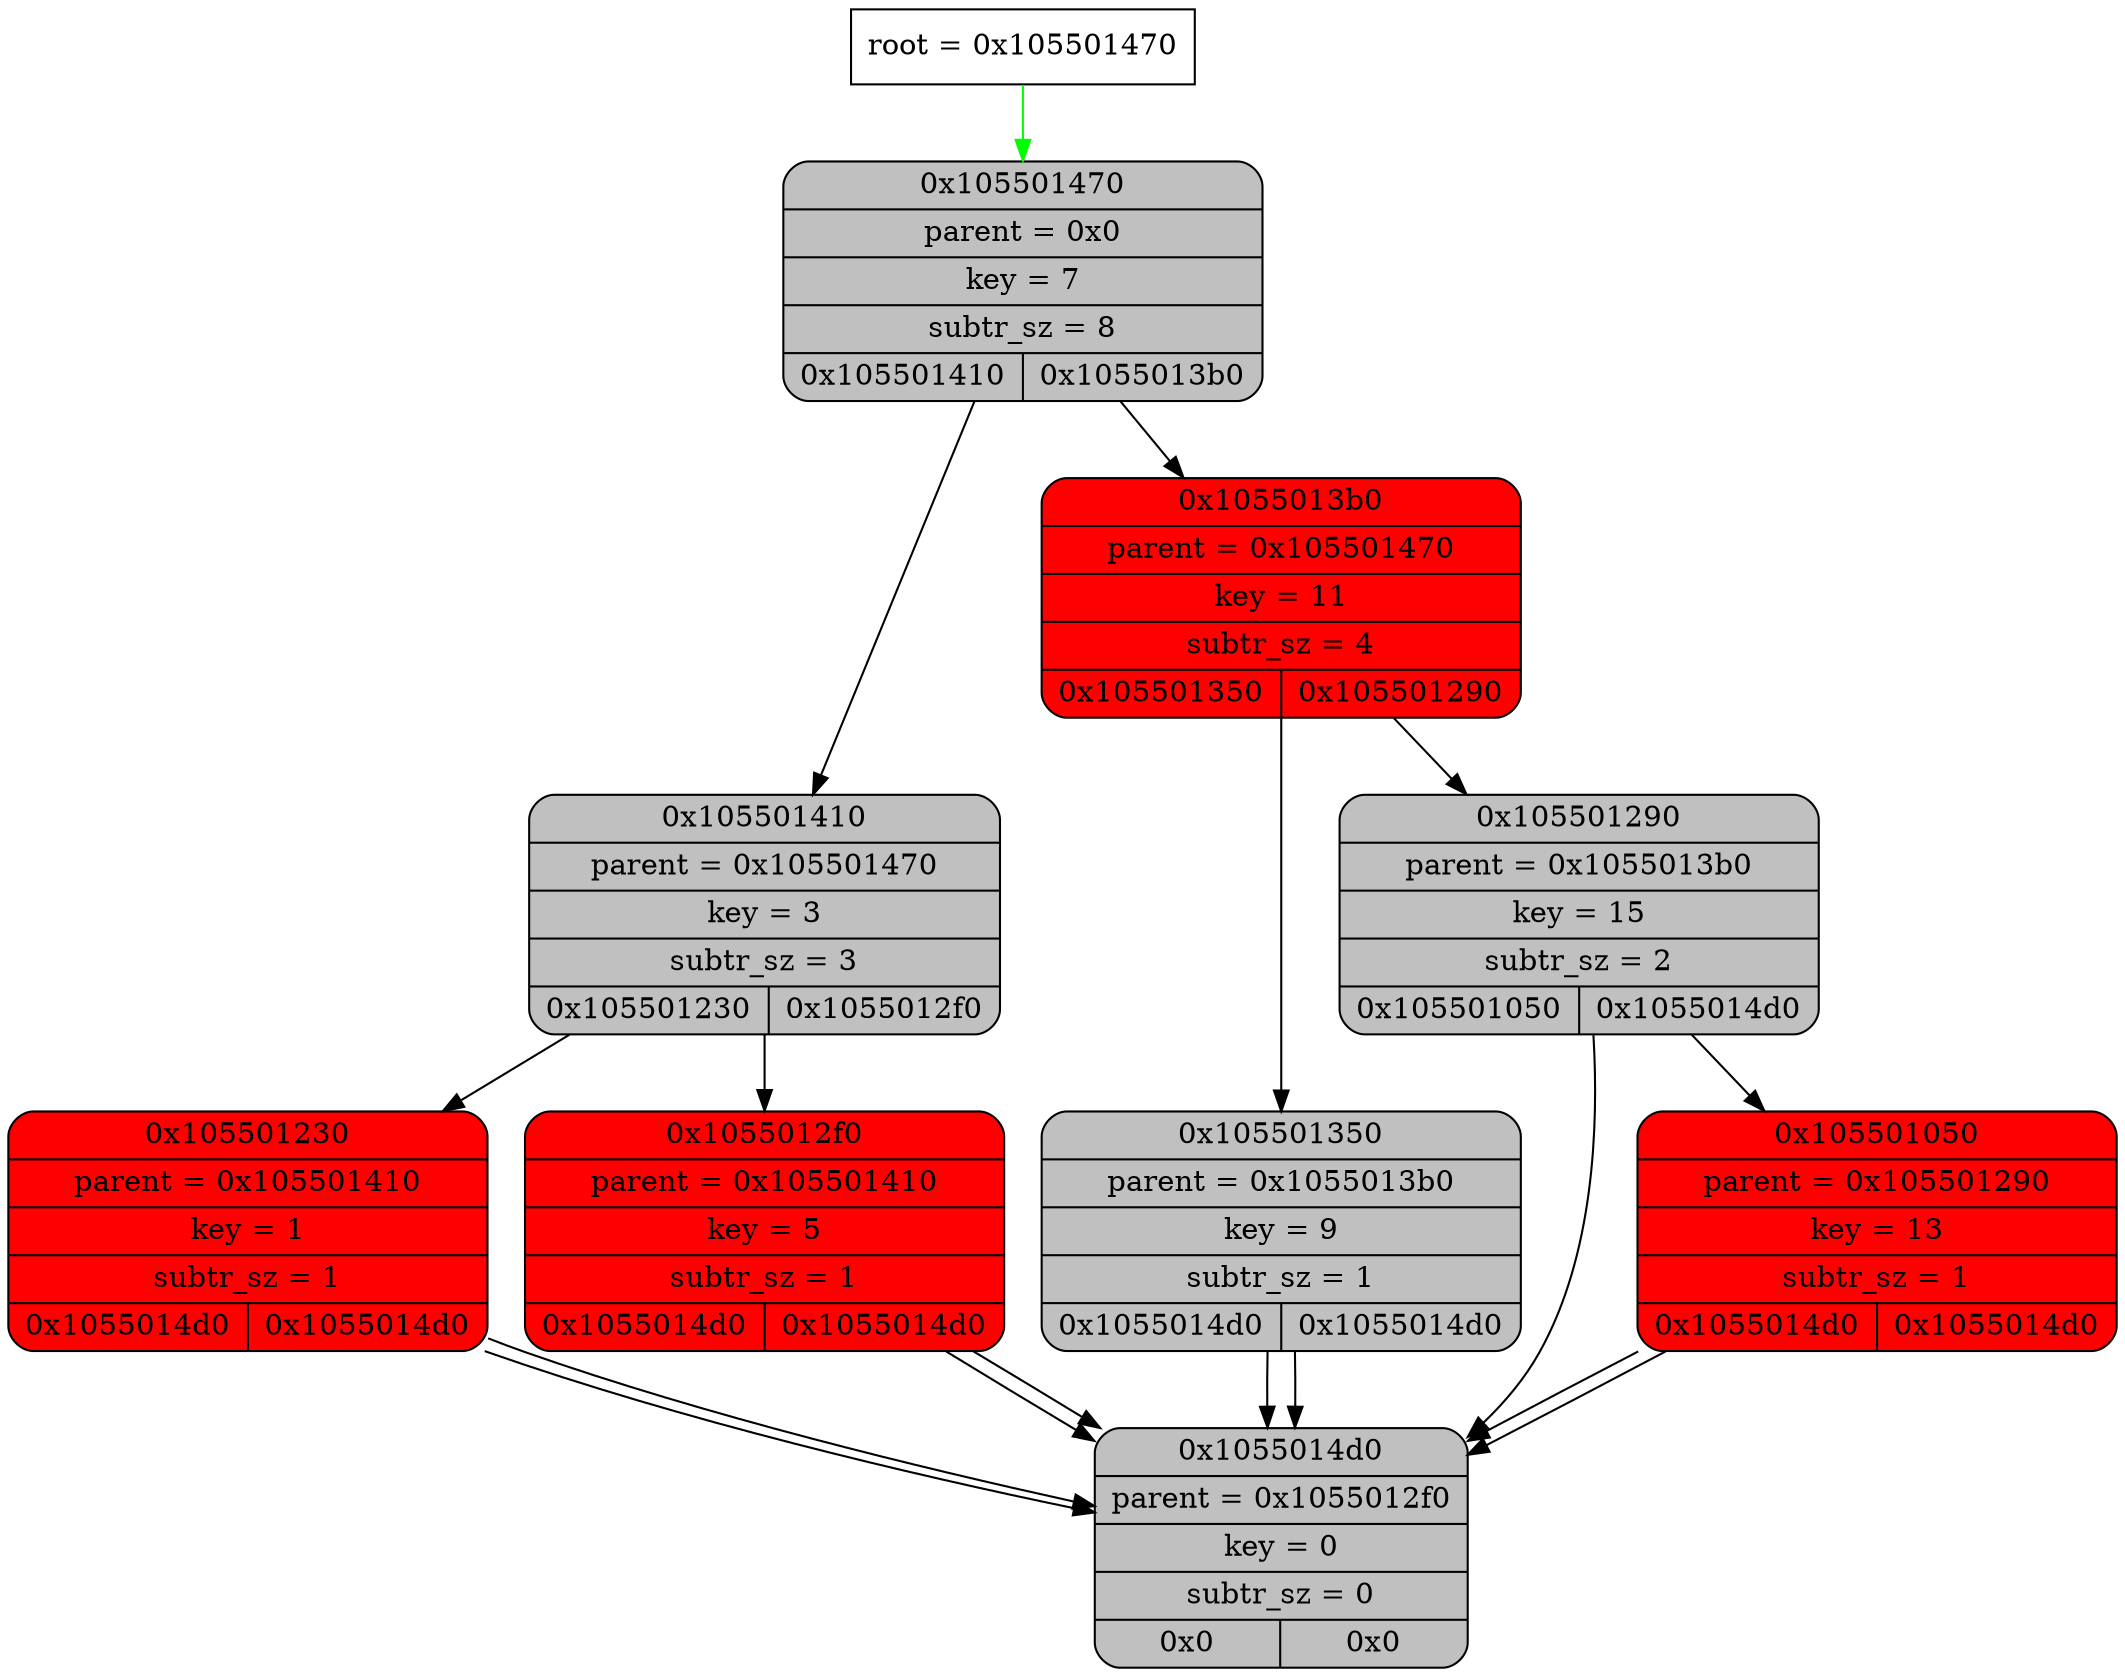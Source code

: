 digraph
{
    node_info[shape = record, label = "{root = 0x105501470}"];

    node_info->node_0x105501470 [color = "green"];
    node_0x105501470[shape = Mrecord, label = "{{0x105501470} | {parent =  0x0} | {key = 7} | {subtr_sz = 8} | {0x105501410| 0x1055013b0}}",
            style="filled", fillcolor="grey"];
    node_0x105501410[shape = Mrecord, label = "{{0x105501410} | {parent =  0x105501470} | {key = 3} | {subtr_sz = 3} | {0x105501230| 0x1055012f0}}",
            style="filled", fillcolor="grey"];
    node_0x105501230[shape = Mrecord, label = "{{0x105501230} | {parent =  0x105501410} | {key = 1} | {subtr_sz = 1} | {0x1055014d0| 0x1055014d0}}",
            style="filled", fillcolor="red"];
    node_0x1055014d0[shape = Mrecord, label = "{{0x1055014d0} | {parent =  0x1055012f0} | {key = 0} | {subtr_sz = 0} | {0x0| 0x0}}",
            style="filled", fillcolor="grey"];
    node_0x1055014d0[shape = Mrecord, label = "{{0x1055014d0} | {parent =  0x1055012f0} | {key = 0} | {subtr_sz = 0} | {0x0| 0x0}}",
            style="filled", fillcolor="grey"];
    node_0x1055012f0[shape = Mrecord, label = "{{0x1055012f0} | {parent =  0x105501410} | {key = 5} | {subtr_sz = 1} | {0x1055014d0| 0x1055014d0}}",
            style="filled", fillcolor="red"];
    node_0x1055014d0[shape = Mrecord, label = "{{0x1055014d0} | {parent =  0x1055012f0} | {key = 0} | {subtr_sz = 0} | {0x0| 0x0}}",
            style="filled", fillcolor="grey"];
    node_0x1055014d0[shape = Mrecord, label = "{{0x1055014d0} | {parent =  0x1055012f0} | {key = 0} | {subtr_sz = 0} | {0x0| 0x0}}",
            style="filled", fillcolor="grey"];
    node_0x1055013b0[shape = Mrecord, label = "{{0x1055013b0} | {parent =  0x105501470} | {key = 11} | {subtr_sz = 4} | {0x105501350| 0x105501290}}",
            style="filled", fillcolor="red"];
    node_0x105501350[shape = Mrecord, label = "{{0x105501350} | {parent =  0x1055013b0} | {key = 9} | {subtr_sz = 1} | {0x1055014d0| 0x1055014d0}}",
            style="filled", fillcolor="grey"];
    node_0x1055014d0[shape = Mrecord, label = "{{0x1055014d0} | {parent =  0x1055012f0} | {key = 0} | {subtr_sz = 0} | {0x0| 0x0}}",
            style="filled", fillcolor="grey"];
    node_0x1055014d0[shape = Mrecord, label = "{{0x1055014d0} | {parent =  0x1055012f0} | {key = 0} | {subtr_sz = 0} | {0x0| 0x0}}",
            style="filled", fillcolor="grey"];
    node_0x105501290[shape = Mrecord, label = "{{0x105501290} | {parent =  0x1055013b0} | {key = 15} | {subtr_sz = 2} | {0x105501050| 0x1055014d0}}",
            style="filled", fillcolor="grey"];
    node_0x105501050[shape = Mrecord, label = "{{0x105501050} | {parent =  0x105501290} | {key = 13} | {subtr_sz = 1} | {0x1055014d0| 0x1055014d0}}",
            style="filled", fillcolor="red"];
    node_0x1055014d0[shape = Mrecord, label = "{{0x1055014d0} | {parent =  0x1055012f0} | {key = 0} | {subtr_sz = 0} | {0x0| 0x0}}",
            style="filled", fillcolor="grey"];
    node_0x1055014d0[shape = Mrecord, label = "{{0x1055014d0} | {parent =  0x1055012f0} | {key = 0} | {subtr_sz = 0} | {0x0| 0x0}}",
            style="filled", fillcolor="grey"];
    node_0x1055014d0[shape = Mrecord, label = "{{0x1055014d0} | {parent =  0x1055012f0} | {key = 0} | {subtr_sz = 0} | {0x0| 0x0}}",
            style="filled", fillcolor="grey"];
    node_0x105501470->node_0x105501410
    node_0x105501410->node_0x105501230
    node_0x105501230->node_0x1055014d0
    node_0x105501230->node_0x1055014d0
    node_0x105501410->node_0x1055012f0
    node_0x1055012f0->node_0x1055014d0
    node_0x1055012f0->node_0x1055014d0
    node_0x105501470->node_0x1055013b0
    node_0x1055013b0->node_0x105501350
    node_0x105501350->node_0x1055014d0
    node_0x105501350->node_0x1055014d0
    node_0x1055013b0->node_0x105501290
    node_0x105501290->node_0x105501050
    node_0x105501050->node_0x1055014d0
    node_0x105501050->node_0x1055014d0
    node_0x105501290->node_0x1055014d0

}